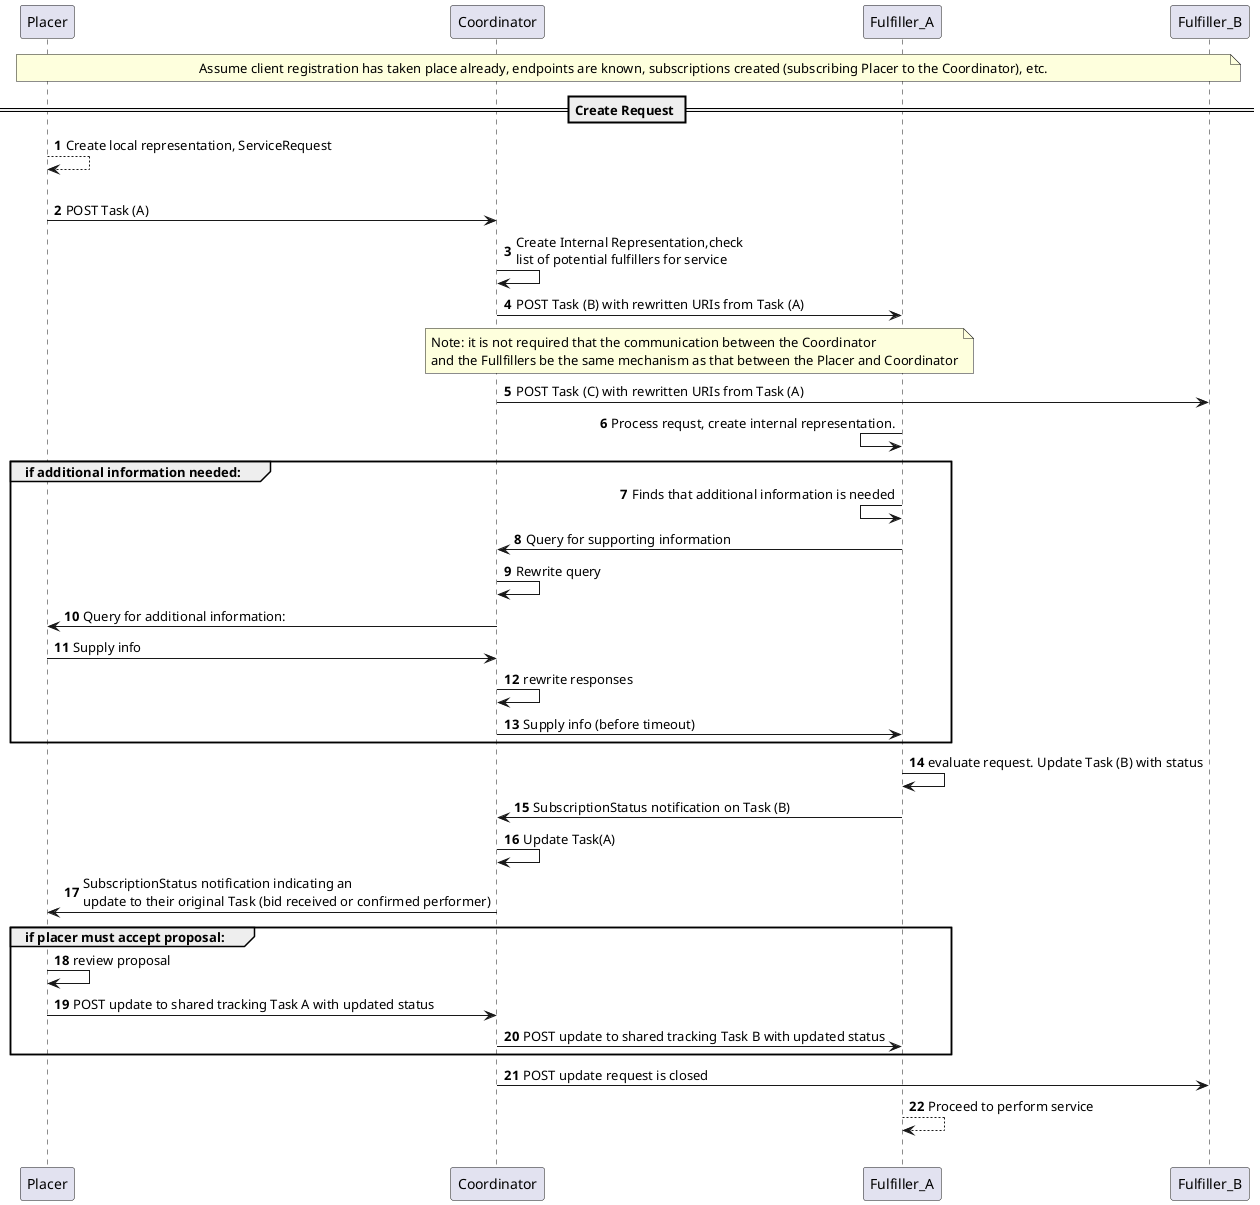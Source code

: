 @startuml
autonumber

participant Placer order 10
participant Coordinator order 20
participant Fulfiller_A order 30 
participant Fulfiller_B order 40

note over Placer,Fulfiller_B: Assume client registration has taken place already, endpoints are known, subscriptions created (subscribing Placer to the Coordinator), etc. 

== Create Request ==

Placer --> Placer : Create local representation, ServiceRequest

||20||

Placer -> Coordinator: POST Task (A)

Coordinator -> Coordinator: Create Internal Representation,check\nlist of potential fulfillers for service

Coordinator -> Fulfiller_A: POST Task (B) with rewritten URIs from Task (A)

note over Coordinator, Fulfiller_A: Note: it is not required that the communication between the Coordinator\nand the Fullfillers be the same mechanism as that between the Placer and Coordinator

Coordinator -> Fulfiller_B: POST Task (C) with rewritten URIs from Task (A)

Fulfiller_A <- Fulfiller_A: Process requst, create internal representation. 

group if additional information needed:

    Fulfiller_A <- Fulfiller_A: Finds that additional information is needed
    Fulfiller_A -> Coordinator: Query for supporting information 
    Coordinator -> Coordinator: Rewrite query
    Coordinator -> Placer: Query for additional information:
    Placer -> Coordinator: Supply info
    Coordinator -> Coordinator: rewrite responses
    Coordinator -> Fulfiller_A: Supply info (before timeout)

end

Fulfiller_A -> Fulfiller_A: evaluate request. Update Task (B) with status

Fulfiller_A -> Coordinator: SubscriptionStatus notification on Task (B) 

Coordinator -> Coordinator: Update Task(A) 

Coordinator -> Placer: SubscriptionStatus notification indicating an\nupdate to their original Task (bid received or confirmed performer)

group if placer must accept proposal:

    Placer -> Placer: review proposal

    Placer -> Coordinator: POST update to shared tracking Task A with updated status

    Coordinator -> Fulfiller_A: POST update to shared tracking Task B with updated status

end

Coordinator -> Fulfiller_B: POST update request is closed

Fulfiller_A--> Fulfiller_A: Proceed to perform service


||20||
@enduml
